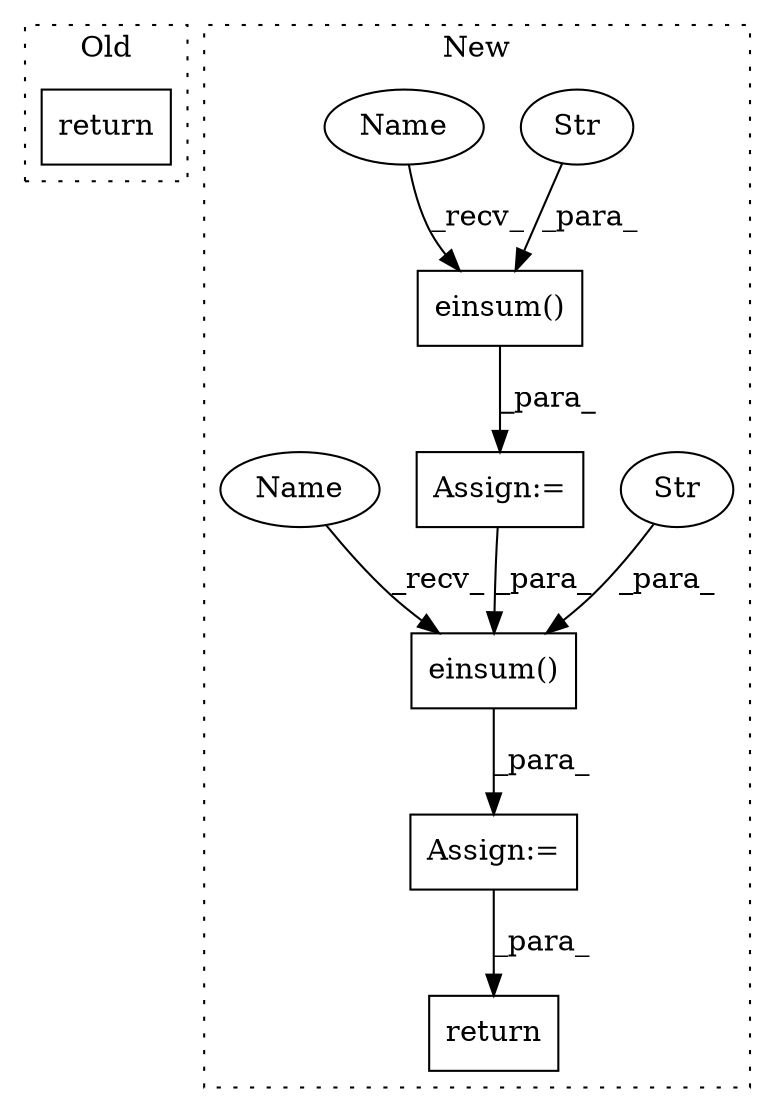 digraph G {
subgraph cluster0 {
1 [label="return" a="93" s="2005" l="6" shape="box"];
label = "Old";
style="dotted";
}
subgraph cluster1 {
2 [label="einsum()" a="75" s="2133,2169" l="13,1" shape="box"];
3 [label="Str" a="66" s="2146" l="15" shape="ellipse"];
4 [label="Assign:=" a="68" s="2130" l="3" shape="box"];
5 [label="return" a="93" s="2299" l="7" shape="box"];
6 [label="Assign:=" a="68" s="2070" l="3" shape="box"];
7 [label="einsum()" a="75" s="2073,2114" l="13,1" shape="box"];
8 [label="Str" a="66" s="2086" l="16" shape="ellipse"];
9 [label="Name" a="87" s="2073" l="5" shape="ellipse"];
10 [label="Name" a="87" s="2133" l="5" shape="ellipse"];
label = "New";
style="dotted";
}
2 -> 4 [label="_para_"];
3 -> 2 [label="_para_"];
4 -> 5 [label="_para_"];
6 -> 2 [label="_para_"];
7 -> 6 [label="_para_"];
8 -> 7 [label="_para_"];
9 -> 7 [label="_recv_"];
10 -> 2 [label="_recv_"];
}